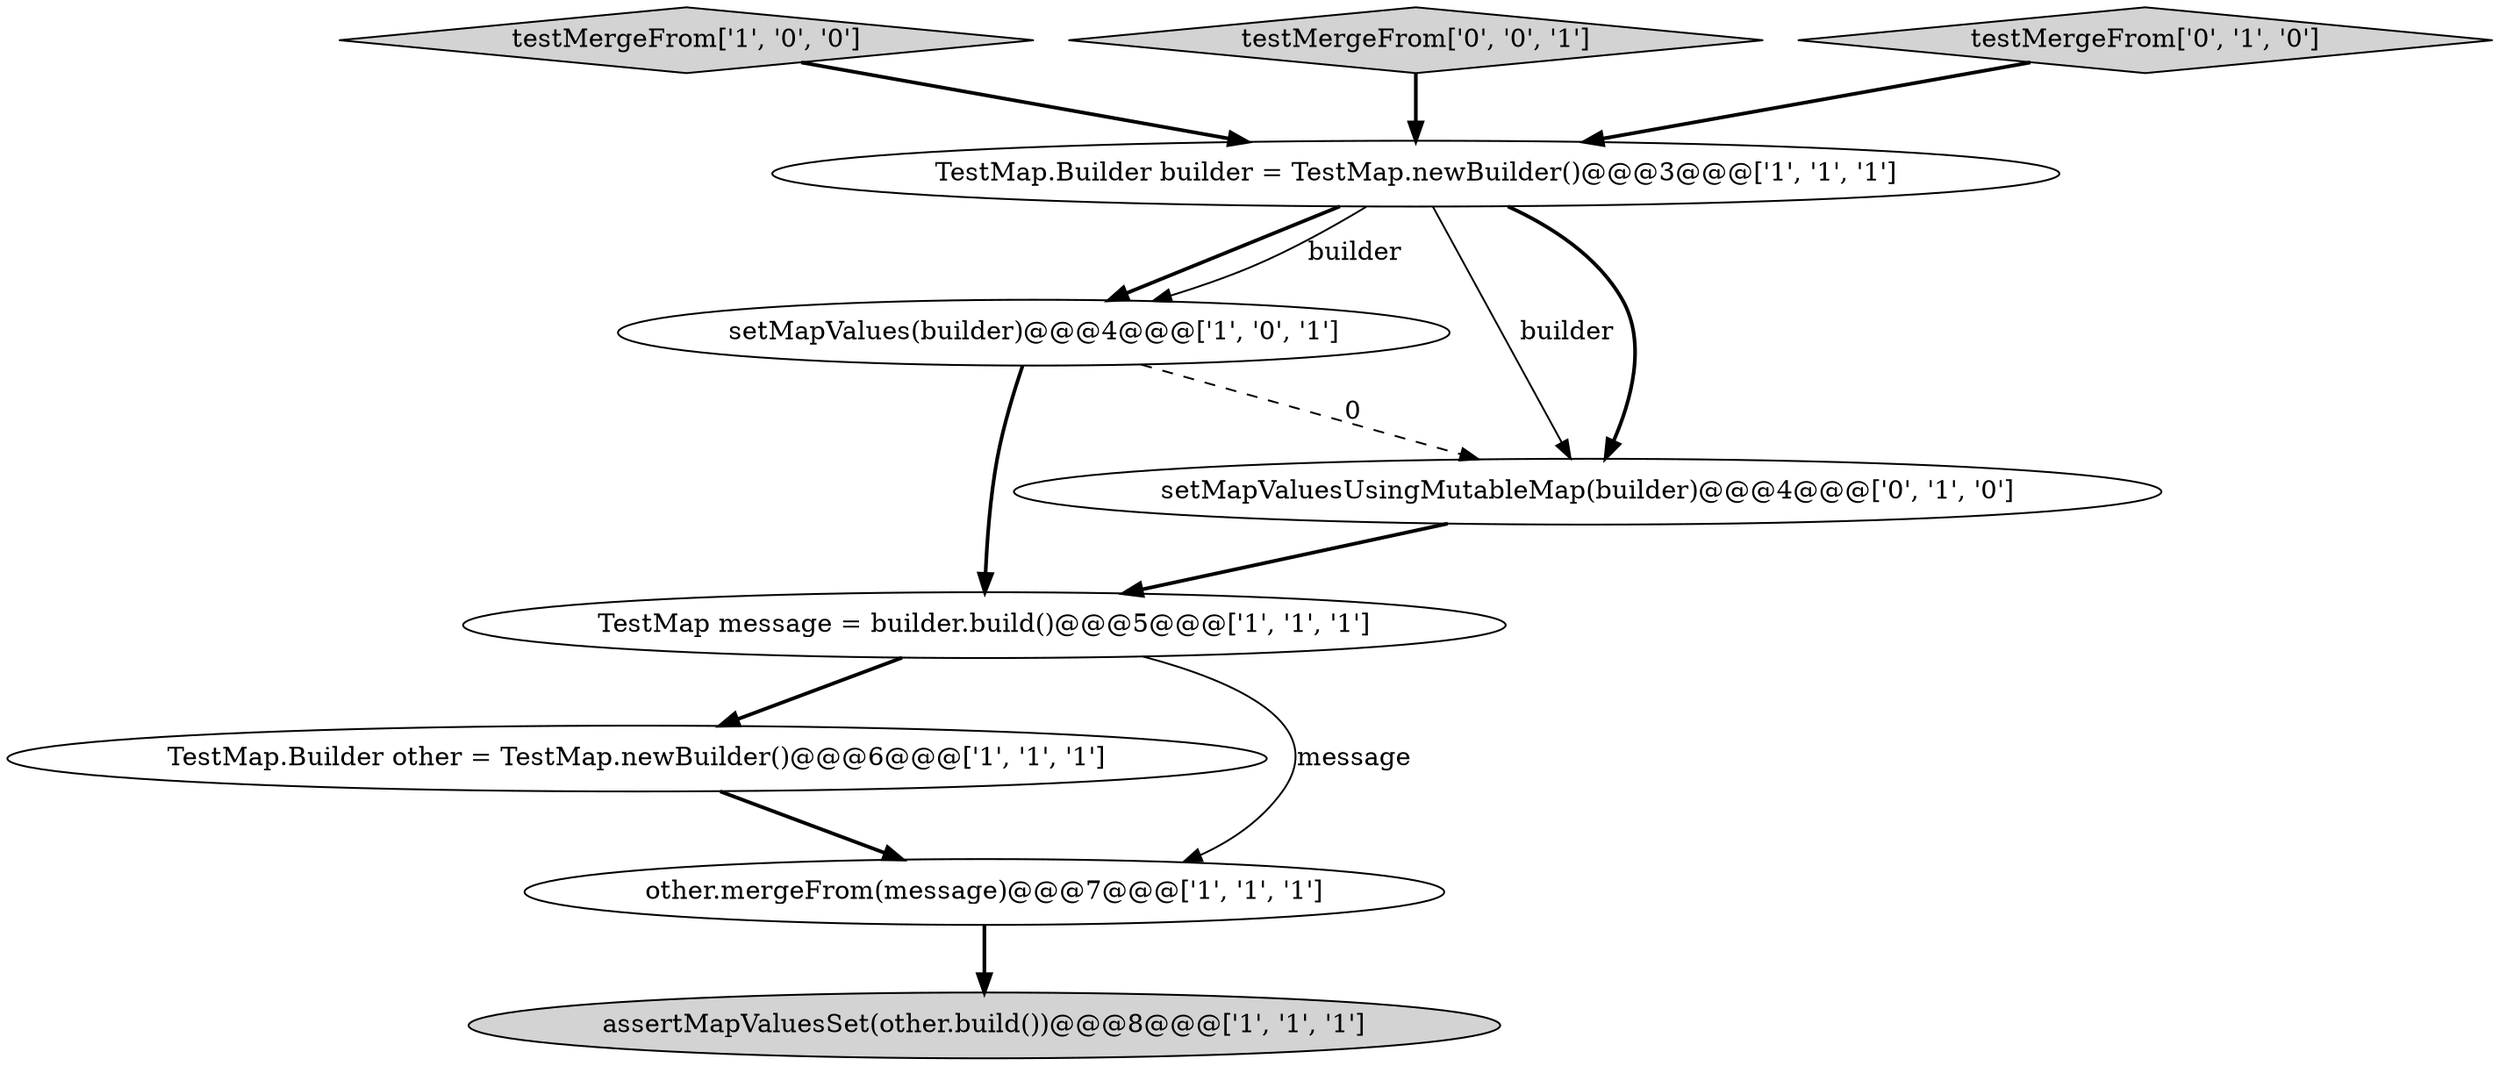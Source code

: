 digraph {
5 [style = filled, label = "testMergeFrom['1', '0', '0']", fillcolor = lightgray, shape = diamond image = "AAA0AAABBB1BBB"];
4 [style = filled, label = "TestMap message = builder.build()@@@5@@@['1', '1', '1']", fillcolor = white, shape = ellipse image = "AAA0AAABBB1BBB"];
3 [style = filled, label = "TestMap.Builder other = TestMap.newBuilder()@@@6@@@['1', '1', '1']", fillcolor = white, shape = ellipse image = "AAA0AAABBB1BBB"];
6 [style = filled, label = "assertMapValuesSet(other.build())@@@8@@@['1', '1', '1']", fillcolor = lightgray, shape = ellipse image = "AAA0AAABBB1BBB"];
0 [style = filled, label = "setMapValues(builder)@@@4@@@['1', '0', '1']", fillcolor = white, shape = ellipse image = "AAA0AAABBB1BBB"];
2 [style = filled, label = "TestMap.Builder builder = TestMap.newBuilder()@@@3@@@['1', '1', '1']", fillcolor = white, shape = ellipse image = "AAA0AAABBB1BBB"];
1 [style = filled, label = "other.mergeFrom(message)@@@7@@@['1', '1', '1']", fillcolor = white, shape = ellipse image = "AAA0AAABBB1BBB"];
7 [style = filled, label = "setMapValuesUsingMutableMap(builder)@@@4@@@['0', '1', '0']", fillcolor = white, shape = ellipse image = "AAA1AAABBB2BBB"];
9 [style = filled, label = "testMergeFrom['0', '0', '1']", fillcolor = lightgray, shape = diamond image = "AAA0AAABBB3BBB"];
8 [style = filled, label = "testMergeFrom['0', '1', '0']", fillcolor = lightgray, shape = diamond image = "AAA0AAABBB2BBB"];
5->2 [style = bold, label=""];
2->0 [style = bold, label=""];
9->2 [style = bold, label=""];
2->7 [style = solid, label="builder"];
8->2 [style = bold, label=""];
0->7 [style = dashed, label="0"];
0->4 [style = bold, label=""];
7->4 [style = bold, label=""];
4->3 [style = bold, label=""];
1->6 [style = bold, label=""];
2->0 [style = solid, label="builder"];
2->7 [style = bold, label=""];
3->1 [style = bold, label=""];
4->1 [style = solid, label="message"];
}
